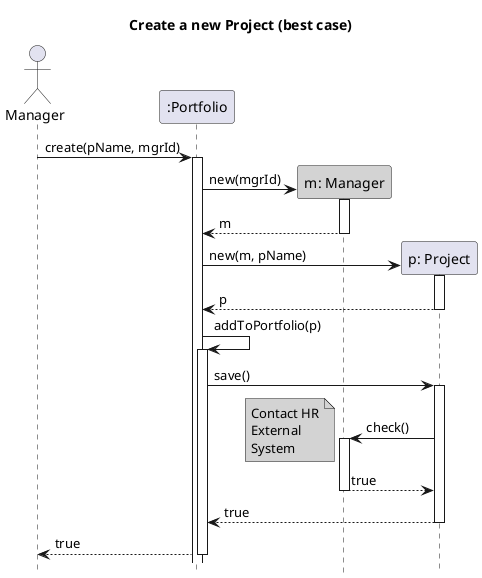 @startuml

hide footbox
title Create a new Project (best case)


actor Manager as M
participant ":Portfolio" as P

M -> P: create(pName, mgrId)
activate P

create "m: Manager" as Mgr #D3D3D3
P -> Mgr: new(mgrId)
activate Mgr
Mgr --> P: m
deactivate Mgr

create "p: Project" as Proj
P -> Proj: new(m, pName)
activate Proj
Proj --> P: p
deactivate Proj
P -> P: addToPortfolio(p)
activate P
P -> Proj: save()
activate Proj
Proj -> Mgr: check()
note left #D3D3D3
  Contact HR
  External 
  System
end note
activate Mgr
Mgr --> Proj: true
deactivate Mgr
Proj --> P: true
deactivate Proj
P --> M: true
deactivate P
@enduml
